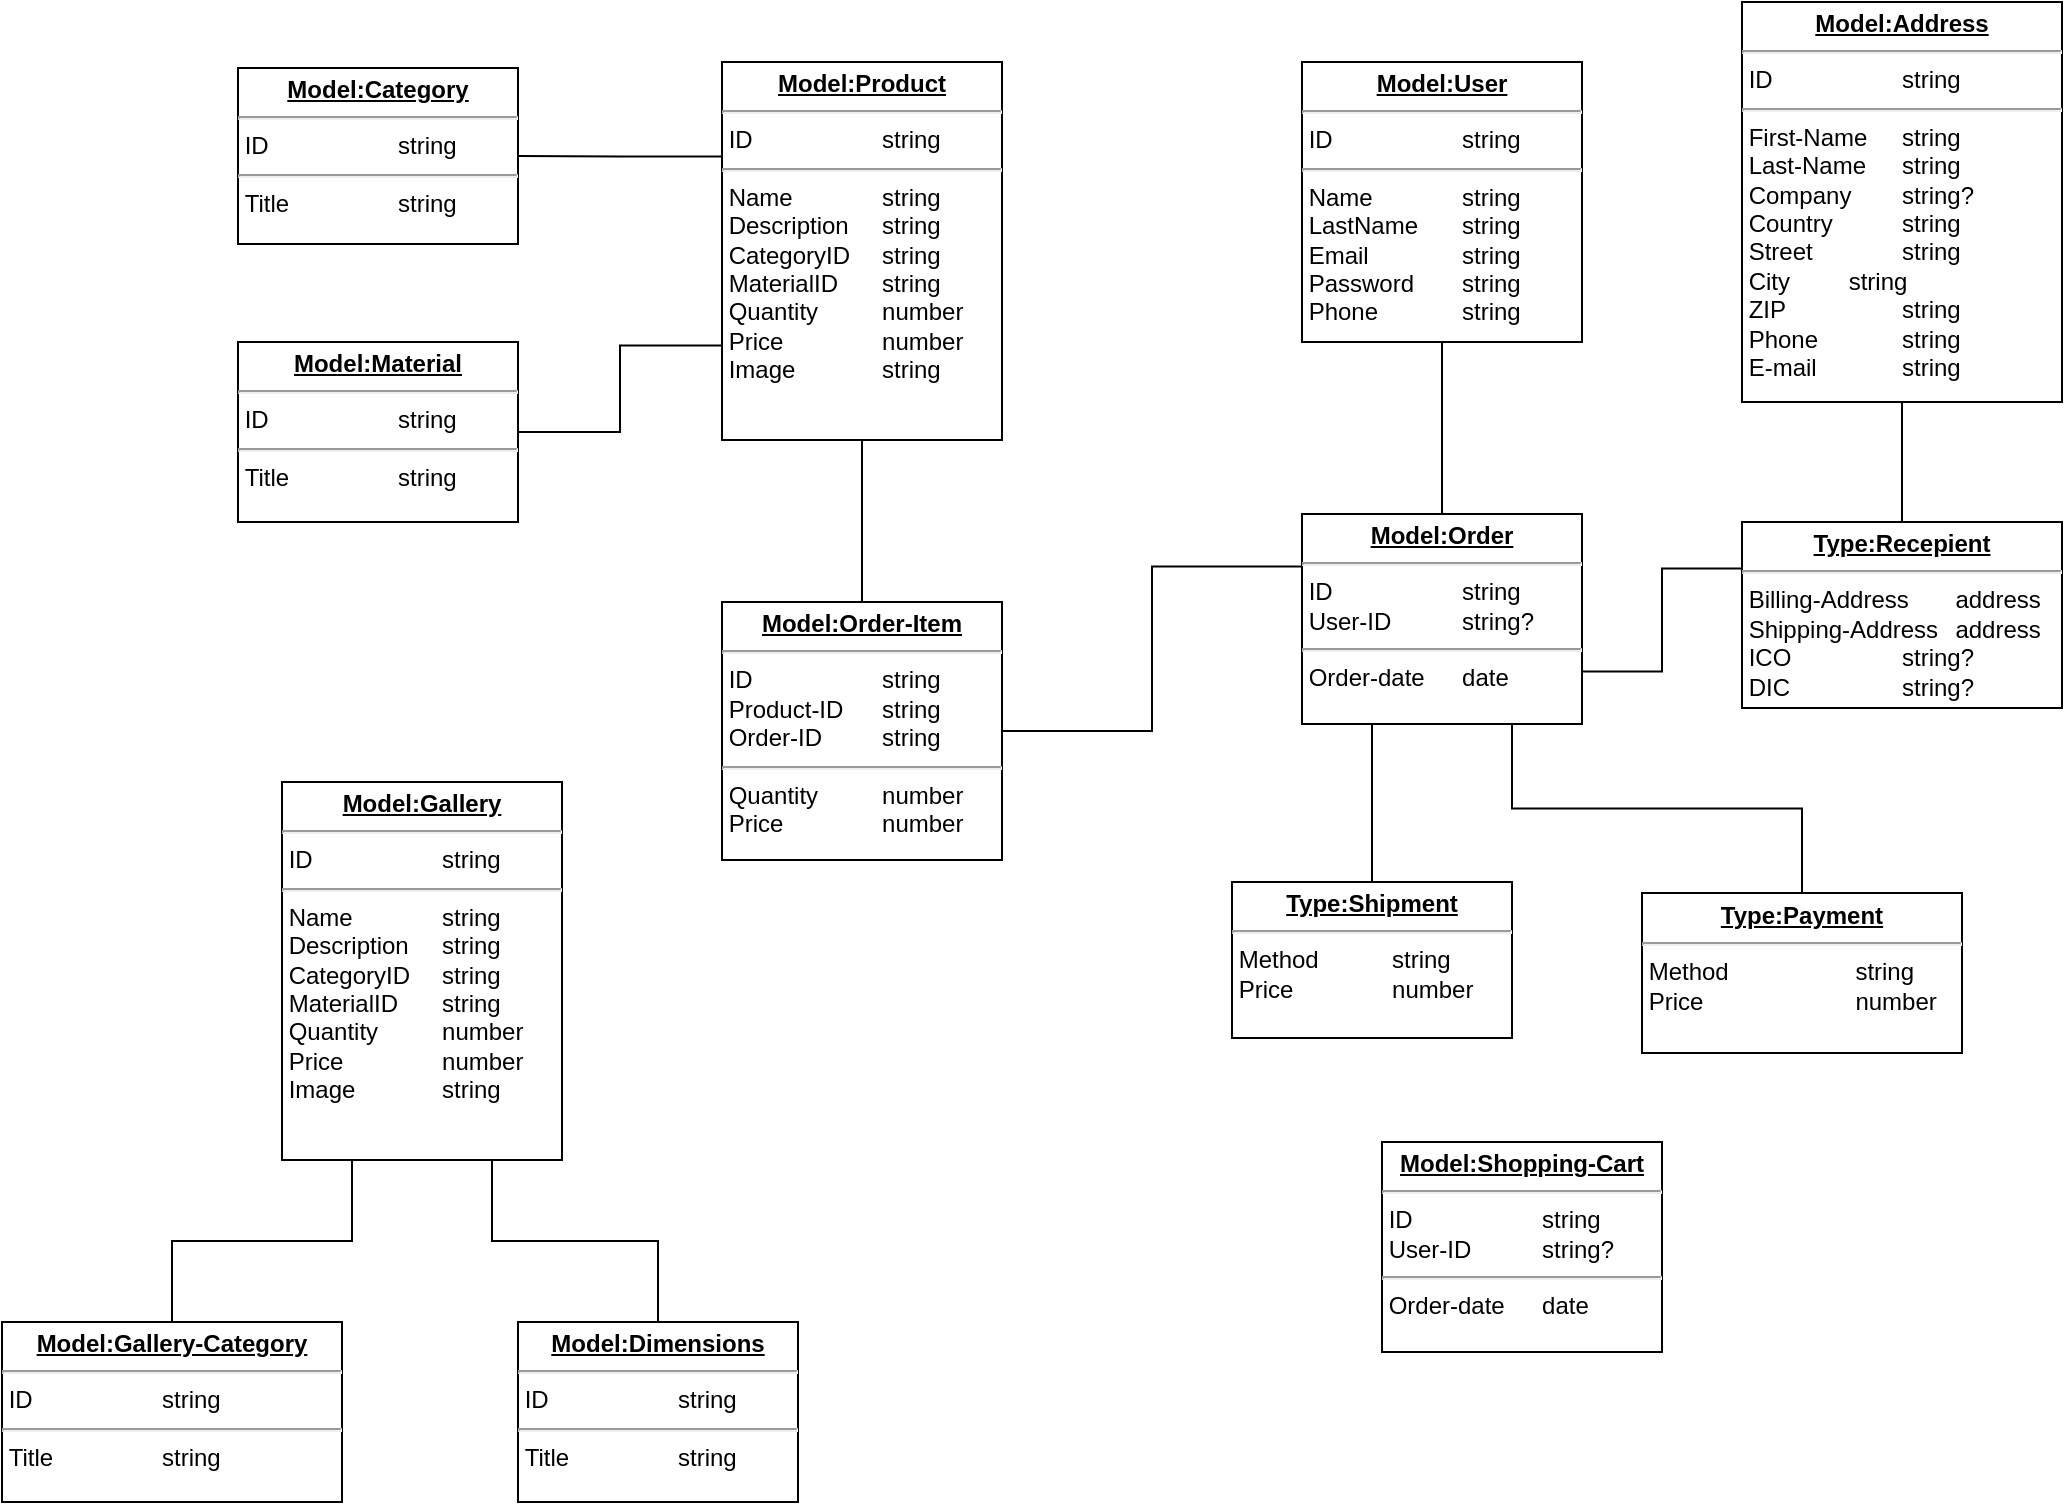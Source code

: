 <mxfile version="21.6.2" type="device">
  <diagram name="Page-1" id="a7904f86-f2b4-8e86-fa97-74104820619b">
    <mxGraphModel dx="2074" dy="1119" grid="1" gridSize="10" guides="1" tooltips="1" connect="1" arrows="1" fold="1" page="1" pageScale="1" pageWidth="1100" pageHeight="850" background="none" math="0" shadow="0">
      <root>
        <mxCell id="0" />
        <mxCell id="1" parent="0" />
        <mxCell id="yjo9sUvpNdn4HBGGoEXQ-42" style="edgeStyle=orthogonalEdgeStyle;rounded=0;orthogonalLoop=1;jettySize=auto;html=1;exitX=0.5;exitY=1;exitDx=0;exitDy=0;entryX=0.5;entryY=0;entryDx=0;entryDy=0;endArrow=none;endFill=0;" parent="1" source="24794b860abc3c2d-21" target="yjo9sUvpNdn4HBGGoEXQ-7" edge="1">
          <mxGeometry relative="1" as="geometry" />
        </mxCell>
        <mxCell id="24794b860abc3c2d-21" value="&lt;p style=&quot;margin: 0px ; margin-top: 4px ; text-align: center ; text-decoration: underline&quot;&gt;&lt;b&gt;Model:User&lt;/b&gt;&lt;/p&gt;&lt;hr&gt;&lt;div&gt;&amp;nbsp;ID&lt;span style=&quot;white-space: pre;&quot;&gt;&#x9;&lt;/span&gt;&lt;span style=&quot;white-space: pre;&quot;&gt;&#x9;&lt;/span&gt;&lt;span style=&quot;white-space: pre;&quot;&gt;&#x9;&lt;/span&gt;string&lt;/div&gt;&lt;div&gt;&lt;hr&gt;&amp;nbsp;Name&lt;span style=&quot;white-space: pre;&quot;&gt;&#x9;&lt;/span&gt;&lt;span style=&quot;white-space: pre;&quot;&gt;&#x9;&lt;/span&gt;string&lt;/div&gt;&lt;div&gt;&amp;nbsp;LastName&lt;span style=&quot;white-space: pre;&quot;&gt;&#x9;&lt;/span&gt;string&lt;/div&gt;&lt;div&gt;&amp;nbsp;Email&lt;span style=&quot;white-space: pre;&quot;&gt;&#x9;&lt;/span&gt;&lt;span style=&quot;white-space: pre;&quot;&gt;&#x9;&lt;/span&gt;string&lt;/div&gt;&lt;div&gt;&amp;nbsp;Password&lt;span style=&quot;white-space: pre;&quot;&gt;&#x9;&lt;/span&gt;string&lt;/div&gt;&lt;div&gt;&amp;nbsp;Phone&lt;span style=&quot;white-space: pre;&quot;&gt;&#x9;&lt;/span&gt;&lt;span style=&quot;white-space: pre;&quot;&gt;&#x9;&lt;/span&gt;string&lt;br&gt;&lt;/div&gt;&lt;div&gt;&lt;br&gt;&lt;/div&gt;&lt;div&gt;&amp;nbsp;&lt;br&gt;&lt;/div&gt;" style="verticalAlign=top;align=left;overflow=fill;fontSize=12;fontFamily=Helvetica;html=1;rounded=0;shadow=0;comic=0;labelBackgroundColor=none;strokeWidth=1" parent="1" vertex="1">
          <mxGeometry x="700" y="40" width="140" height="140" as="geometry" />
        </mxCell>
        <mxCell id="yjo9sUvpNdn4HBGGoEXQ-41" style="edgeStyle=orthogonalEdgeStyle;rounded=0;orthogonalLoop=1;jettySize=auto;html=1;exitX=0;exitY=0.25;exitDx=0;exitDy=0;entryX=1;entryY=0.75;entryDx=0;entryDy=0;endArrow=none;endFill=0;" parent="1" source="yjo9sUvpNdn4HBGGoEXQ-1" target="yjo9sUvpNdn4HBGGoEXQ-7" edge="1">
          <mxGeometry relative="1" as="geometry" />
        </mxCell>
        <mxCell id="SQNjvXRtJoN_OJVXjRYW-7" style="edgeStyle=orthogonalEdgeStyle;rounded=0;orthogonalLoop=1;jettySize=auto;html=1;exitX=0.5;exitY=0;exitDx=0;exitDy=0;endArrow=none;endFill=0;" edge="1" parent="1" source="yjo9sUvpNdn4HBGGoEXQ-1" target="SQNjvXRtJoN_OJVXjRYW-3">
          <mxGeometry relative="1" as="geometry" />
        </mxCell>
        <mxCell id="yjo9sUvpNdn4HBGGoEXQ-1" value="&lt;p style=&quot;margin: 0px ; margin-top: 4px ; text-align: center ; text-decoration: underline&quot;&gt;&lt;b&gt;Type:Recepient&lt;/b&gt;&lt;br&gt;&lt;/p&gt;&lt;hr&gt;&lt;div&gt;&amp;nbsp;Billing-Address&lt;span style=&quot;white-space: pre;&quot;&gt;&#x9;&lt;/span&gt;address&lt;span style=&quot;white-space: pre;&quot;&gt;&#x9;&lt;/span&gt;&lt;/div&gt;&lt;div&gt;&amp;nbsp;Shipping-Address&lt;span style=&quot;white-space: pre;&quot;&gt;&#x9;&lt;/span&gt;address&lt;br&gt;&lt;/div&gt;&lt;div&gt;&amp;nbsp;ICO&lt;span style=&quot;white-space: pre;&quot;&gt;&#x9;&lt;/span&gt;&lt;span style=&quot;white-space: pre;&quot;&gt;&#x9;&lt;/span&gt;&lt;span style=&quot;white-space: pre;&quot;&gt;&#x9;&lt;/span&gt;string?&lt;/div&gt;&lt;div&gt;&lt;span style=&quot;white-space: pre;&quot;&gt; DIC&lt;span style=&quot;white-space: pre;&quot;&gt;&#x9;&lt;/span&gt;&lt;span style=&quot;white-space: pre;&quot;&gt;&#x9;&lt;/span&gt;&lt;span style=&quot;white-space: pre;&quot;&gt;&#x9;&lt;/span&gt;string&lt;/span&gt;&lt;span style=&quot;white-space: pre;&quot;&gt;?&lt;br&gt;&lt;/span&gt;&lt;/div&gt;&lt;div&gt;&lt;span style=&quot;white-space: pre;&quot;&gt;&lt;/span&gt;&lt;span style=&quot;white-space: pre;&quot;&gt;&lt;/span&gt;&lt;span style=&quot;white-space: pre;&quot;&gt;&#x9;&lt;/span&gt;&lt;span style=&quot;white-space: pre;&quot;&gt;&#x9;&lt;/span&gt;&lt;br&gt;&lt;/div&gt;&lt;div&gt;&lt;br&gt;&lt;/div&gt;&lt;div&gt;&lt;br&gt;&lt;/div&gt;&lt;div&gt;&amp;nbsp;&lt;br&gt;&lt;/div&gt;" style="verticalAlign=top;align=left;overflow=fill;fontSize=12;fontFamily=Helvetica;html=1;rounded=0;shadow=0;comic=0;labelBackgroundColor=none;strokeWidth=1" parent="1" vertex="1">
          <mxGeometry x="920" y="270" width="160" height="93" as="geometry" />
        </mxCell>
        <mxCell id="SQNjvXRtJoN_OJVXjRYW-8" style="edgeStyle=orthogonalEdgeStyle;rounded=0;orthogonalLoop=1;jettySize=auto;html=1;exitX=0;exitY=0.25;exitDx=0;exitDy=0;entryX=1;entryY=0.5;entryDx=0;entryDy=0;endArrow=none;endFill=0;" edge="1" parent="1" source="yjo9sUvpNdn4HBGGoEXQ-3" target="SQNjvXRtJoN_OJVXjRYW-2">
          <mxGeometry relative="1" as="geometry" />
        </mxCell>
        <mxCell id="SQNjvXRtJoN_OJVXjRYW-9" style="edgeStyle=orthogonalEdgeStyle;rounded=0;orthogonalLoop=1;jettySize=auto;html=1;exitX=0;exitY=0.75;exitDx=0;exitDy=0;entryX=1;entryY=0.5;entryDx=0;entryDy=0;endArrow=none;endFill=0;" edge="1" parent="1" source="yjo9sUvpNdn4HBGGoEXQ-3" target="SQNjvXRtJoN_OJVXjRYW-1">
          <mxGeometry relative="1" as="geometry" />
        </mxCell>
        <mxCell id="yjo9sUvpNdn4HBGGoEXQ-3" value="&lt;p style=&quot;margin: 0px ; margin-top: 4px ; text-align: center ; text-decoration: underline&quot;&gt;&lt;b&gt;Model:Product&lt;/b&gt;&lt;/p&gt;&lt;hr&gt;&lt;div&gt;&amp;nbsp;ID&lt;span style=&quot;white-space: pre;&quot;&gt;&#x9;&lt;/span&gt;&lt;span style=&quot;white-space: pre;&quot;&gt;&#x9;&lt;/span&gt;&lt;span style=&quot;white-space: pre;&quot;&gt;&#x9;&lt;/span&gt;string&lt;/div&gt;&lt;div&gt;&lt;hr&gt;&amp;nbsp;Name&lt;span style=&quot;white-space: pre;&quot;&gt;&#x9;&lt;/span&gt;&lt;span style=&quot;white-space: pre;&quot;&gt;&#x9;&lt;/span&gt;string&lt;/div&gt;&lt;div&gt;&amp;nbsp;Description&lt;span style=&quot;white-space: pre;&quot;&gt;&#x9;&lt;/span&gt;string&lt;/div&gt;&lt;div&gt;&amp;nbsp;CategoryID&lt;span style=&quot;white-space: pre;&quot;&gt;&#x9;&lt;/span&gt;string&lt;/div&gt;&lt;div&gt;&amp;nbsp;MaterialID&lt;span style=&quot;white-space: pre;&quot;&gt;&#x9;&lt;/span&gt;string&lt;br&gt;&lt;/div&gt;&lt;div&gt;&amp;nbsp;Quantity&lt;span style=&quot;white-space: pre;&quot;&gt;&#x9;&lt;/span&gt;&lt;span style=&quot;white-space: pre;&quot;&gt;&#x9;&lt;/span&gt;number&lt;br&gt;&lt;/div&gt;&lt;div&gt;&amp;nbsp;Price&lt;span style=&quot;white-space: pre;&quot;&gt;&#x9;&lt;/span&gt;&lt;span style=&quot;white-space: pre;&quot;&gt;&#x9;&lt;/span&gt;number&lt;br&gt;&lt;/div&gt;&lt;div&gt;&amp;nbsp;Image&lt;span style=&quot;white-space: pre;&quot;&gt;&#x9;&lt;/span&gt;&lt;span style=&quot;white-space: pre;&quot;&gt;&#x9;&lt;/span&gt;string&lt;br&gt;&lt;/div&gt;&lt;div&gt;&lt;br&gt;&lt;/div&gt;&lt;div&gt;&amp;nbsp;&lt;br&gt;&lt;/div&gt;&lt;div&gt;&lt;br&gt;&lt;/div&gt;&lt;div&gt;&lt;br&gt;&lt;/div&gt;&lt;div&gt;&lt;br&gt;&lt;/div&gt;&lt;div&gt;&lt;br&gt;&lt;/div&gt;&lt;div&gt;&lt;br&gt;&lt;/div&gt;&lt;div&gt;&amp;nbsp;&lt;br&gt;&lt;/div&gt;" style="verticalAlign=top;align=left;overflow=fill;fontSize=12;fontFamily=Helvetica;html=1;rounded=0;shadow=0;comic=0;labelBackgroundColor=none;strokeWidth=1" parent="1" vertex="1">
          <mxGeometry x="410" y="40" width="140" height="189" as="geometry" />
        </mxCell>
        <mxCell id="yjo9sUvpNdn4HBGGoEXQ-39" style="edgeStyle=orthogonalEdgeStyle;rounded=0;orthogonalLoop=1;jettySize=auto;html=1;exitX=0.75;exitY=1;exitDx=0;exitDy=0;entryX=0.5;entryY=0;entryDx=0;entryDy=0;endArrow=none;endFill=0;" parent="1" source="yjo9sUvpNdn4HBGGoEXQ-7" target="yjo9sUvpNdn4HBGGoEXQ-8" edge="1">
          <mxGeometry relative="1" as="geometry" />
        </mxCell>
        <mxCell id="yjo9sUvpNdn4HBGGoEXQ-44" style="edgeStyle=orthogonalEdgeStyle;rounded=0;orthogonalLoop=1;jettySize=auto;html=1;exitX=0;exitY=0.25;exitDx=0;exitDy=0;entryX=1;entryY=0.5;entryDx=0;entryDy=0;endArrow=none;endFill=0;" parent="1" source="yjo9sUvpNdn4HBGGoEXQ-7" target="yjo9sUvpNdn4HBGGoEXQ-14" edge="1">
          <mxGeometry relative="1" as="geometry" />
        </mxCell>
        <mxCell id="yjo9sUvpNdn4HBGGoEXQ-7" value="&lt;p style=&quot;margin: 0px ; margin-top: 4px ; text-align: center ; text-decoration: underline&quot;&gt;&lt;b&gt;Model:Order&lt;/b&gt;&lt;/p&gt;&lt;hr&gt;&lt;div&gt;&amp;nbsp;ID&lt;span style=&quot;white-space: pre;&quot;&gt;&#x9;&lt;/span&gt;&lt;span style=&quot;white-space: pre;&quot;&gt;&#x9;&lt;/span&gt;&lt;span style=&quot;white-space: pre;&quot;&gt;&#x9;&lt;/span&gt;string&lt;/div&gt;&lt;div&gt;&amp;nbsp;User-ID&lt;span style=&quot;white-space: pre;&quot;&gt;&#x9;&lt;/span&gt;&lt;span style=&quot;white-space: pre;&quot;&gt;&#x9;&lt;/span&gt;string?&lt;/div&gt;&lt;div&gt;&lt;hr&gt;&amp;nbsp;Order-date&lt;span style=&quot;white-space: pre;&quot;&gt;&#x9;&lt;/span&gt;date&lt;/div&gt;&lt;div&gt;&lt;br&gt;&lt;/div&gt;&lt;div&gt;&amp;nbsp;&lt;br&gt;&lt;/div&gt;&lt;br&gt;&lt;div&gt;&lt;br&gt;&lt;/div&gt;&lt;div&gt;&amp;nbsp;&lt;br&gt;&lt;/div&gt;" style="verticalAlign=top;align=left;overflow=fill;fontSize=12;fontFamily=Helvetica;html=1;rounded=0;shadow=0;comic=0;labelBackgroundColor=none;strokeWidth=1" parent="1" vertex="1">
          <mxGeometry x="700" y="266" width="140" height="105" as="geometry" />
        </mxCell>
        <mxCell id="yjo9sUvpNdn4HBGGoEXQ-8" value="&lt;p style=&quot;margin: 0px ; margin-top: 4px ; text-align: center ; text-decoration: underline&quot;&gt;&lt;b&gt;Type:Payment&lt;/b&gt;&lt;/p&gt;&lt;hr&gt;&lt;div&gt;&amp;nbsp;Method&lt;span style=&quot;white-space: pre;&quot;&gt;&#x9;&lt;/span&gt;&lt;span style=&quot;white-space: pre;&quot;&gt;&#x9;&lt;/span&gt;&lt;span style=&quot;white-space: pre;&quot;&gt;&#x9;&lt;/span&gt;string&lt;/div&gt;&lt;div&gt;&amp;nbsp;Price&lt;span style=&quot;white-space: pre;&quot;&gt;&#x9;&lt;/span&gt;&lt;span style=&quot;white-space: pre;&quot;&gt;&#x9;&lt;/span&gt;&lt;span style=&quot;white-space: pre;&quot;&gt;&#x9;&lt;/span&gt;number&lt;br&gt;&lt;/div&gt;&lt;div&gt;&amp;nbsp;&lt;br&gt;&lt;/div&gt;" style="verticalAlign=top;align=left;overflow=fill;fontSize=12;fontFamily=Helvetica;html=1;rounded=0;shadow=0;comic=0;labelBackgroundColor=none;strokeWidth=1" parent="1" vertex="1">
          <mxGeometry x="870" y="455.5" width="160" height="80" as="geometry" />
        </mxCell>
        <mxCell id="yjo9sUvpNdn4HBGGoEXQ-27" style="edgeStyle=orthogonalEdgeStyle;rounded=0;orthogonalLoop=1;jettySize=auto;html=1;exitX=0.5;exitY=0;exitDx=0;exitDy=0;entryX=0.5;entryY=1;entryDx=0;entryDy=0;endArrow=none;endFill=0;" parent="1" source="yjo9sUvpNdn4HBGGoEXQ-14" target="yjo9sUvpNdn4HBGGoEXQ-3" edge="1">
          <mxGeometry relative="1" as="geometry" />
        </mxCell>
        <mxCell id="yjo9sUvpNdn4HBGGoEXQ-14" value="&lt;p style=&quot;margin: 0px ; margin-top: 4px ; text-align: center ; text-decoration: underline&quot;&gt;&lt;b&gt;Model:Order-Item&lt;/b&gt;&lt;/p&gt;&lt;hr&gt;&lt;div&gt;&amp;nbsp;ID&lt;span style=&quot;white-space: pre;&quot;&gt;&#x9;&lt;/span&gt;&lt;span style=&quot;white-space: pre;&quot;&gt;&#x9;&lt;/span&gt;&lt;span style=&quot;white-space: pre;&quot;&gt;&#x9;&lt;/span&gt;string&lt;/div&gt;&lt;div&gt;&amp;nbsp;Product-ID&lt;span style=&quot;white-space: pre;&quot;&gt;&#x9;&lt;/span&gt;string&lt;/div&gt;&lt;div&gt;&amp;nbsp;Order-ID&lt;span style=&quot;white-space: pre;&quot;&gt;&#x9;&lt;/span&gt;&lt;span style=&quot;white-space: pre;&quot;&gt;&#x9;&lt;/span&gt;string&lt;/div&gt;&lt;div&gt;&lt;hr&gt;&amp;nbsp;Quantity&lt;span style=&quot;white-space: pre;&quot;&gt;&#x9;&lt;/span&gt;&lt;span style=&quot;white-space: pre;&quot;&gt;&#x9;&lt;/span&gt;number&lt;/div&gt;&lt;div&gt;&amp;nbsp;Price&lt;span style=&quot;white-space: pre;&quot;&gt;&#x9;&lt;/span&gt;&lt;span style=&quot;white-space: pre;&quot;&gt;&#x9;&lt;/span&gt;number&lt;br&gt;&lt;/div&gt;&lt;div&gt;&amp;nbsp;&lt;br&gt;&lt;/div&gt;&lt;br&gt;&lt;div&gt;&lt;br&gt;&lt;/div&gt;&lt;div&gt;&amp;nbsp;&lt;br&gt;&lt;/div&gt;" style="verticalAlign=top;align=left;overflow=fill;fontSize=12;fontFamily=Helvetica;html=1;rounded=0;shadow=0;comic=0;labelBackgroundColor=none;strokeWidth=1" parent="1" vertex="1">
          <mxGeometry x="410" y="310" width="140" height="129" as="geometry" />
        </mxCell>
        <mxCell id="yjo9sUvpNdn4HBGGoEXQ-40" style="edgeStyle=orthogonalEdgeStyle;rounded=0;orthogonalLoop=1;jettySize=auto;html=1;exitX=0.5;exitY=0;exitDx=0;exitDy=0;entryX=0.25;entryY=1;entryDx=0;entryDy=0;endArrow=none;endFill=0;" parent="1" source="yjo9sUvpNdn4HBGGoEXQ-19" target="yjo9sUvpNdn4HBGGoEXQ-7" edge="1">
          <mxGeometry relative="1" as="geometry" />
        </mxCell>
        <mxCell id="yjo9sUvpNdn4HBGGoEXQ-19" value="&lt;p style=&quot;margin: 0px ; margin-top: 4px ; text-align: center ; text-decoration: underline&quot;&gt;&lt;b&gt;Type:Shipment&lt;/b&gt;&lt;/p&gt;&lt;div&gt;&lt;hr&gt;&amp;nbsp;Method&lt;span style=&quot;white-space: pre;&quot;&gt;&#x9;&lt;/span&gt;&lt;span style=&quot;white-space: pre;&quot;&gt;&#x9;&lt;/span&gt;string&lt;/div&gt;&lt;div&gt;&amp;nbsp;Price&lt;span style=&quot;white-space: pre;&quot;&gt;&#x9;&lt;/span&gt;&lt;span style=&quot;white-space: pre;&quot;&gt;&#x9;&lt;/span&gt;number&lt;br&gt;&lt;/div&gt;&amp;nbsp;&lt;br&gt;&lt;div&gt;&lt;br&gt;&lt;/div&gt;&lt;div&gt;&amp;nbsp;&lt;br&gt;&lt;/div&gt;" style="verticalAlign=top;align=left;overflow=fill;fontSize=12;fontFamily=Helvetica;html=1;rounded=0;shadow=0;comic=0;labelBackgroundColor=none;strokeWidth=1" parent="1" vertex="1">
          <mxGeometry x="665" y="450" width="140" height="78" as="geometry" />
        </mxCell>
        <mxCell id="SQNjvXRtJoN_OJVXjRYW-1" value="&lt;p style=&quot;margin: 0px ; margin-top: 4px ; text-align: center ; text-decoration: underline&quot;&gt;&lt;b&gt;Model:Material&lt;/b&gt;&lt;br&gt;&lt;/p&gt;&lt;div&gt;&lt;hr&gt;&lt;/div&gt;&lt;div&gt;&amp;nbsp;ID&lt;span style=&quot;white-space: pre;&quot;&gt;&#x9;&lt;/span&gt;&lt;span style=&quot;white-space: pre;&quot;&gt;&#x9;&lt;/span&gt;&lt;span style=&quot;white-space: pre;&quot;&gt;&#x9;&lt;/span&gt;string&lt;br&gt;&lt;hr&gt;&lt;/div&gt;&lt;div&gt;&amp;nbsp;Title&lt;span style=&quot;white-space: pre;&quot;&gt;&#x9;&lt;/span&gt;&lt;span style=&quot;white-space: pre;&quot;&gt;&#x9;&lt;/span&gt;string&lt;br&gt;&lt;/div&gt;&amp;nbsp;&lt;br&gt;&lt;div&gt;&lt;br&gt;&lt;/div&gt;&lt;div&gt;&amp;nbsp;&lt;br&gt;&lt;/div&gt;" style="verticalAlign=top;align=left;overflow=fill;fontSize=12;fontFamily=Helvetica;html=1;rounded=0;shadow=0;comic=0;labelBackgroundColor=none;strokeWidth=1" vertex="1" parent="1">
          <mxGeometry x="168" y="180" width="140" height="90" as="geometry" />
        </mxCell>
        <mxCell id="SQNjvXRtJoN_OJVXjRYW-2" value="&lt;p style=&quot;margin: 0px ; margin-top: 4px ; text-align: center ; text-decoration: underline&quot;&gt;&lt;b&gt;Model:Category&lt;/b&gt;&lt;br&gt;&lt;/p&gt;&lt;div&gt;&lt;hr&gt;&amp;nbsp;ID&lt;span style=&quot;white-space: pre;&quot;&gt;&#x9;&lt;/span&gt;&lt;span style=&quot;white-space: pre;&quot;&gt;&#x9;&lt;/span&gt;&lt;span style=&quot;white-space: pre;&quot;&gt;&#x9;&lt;/span&gt;string&lt;hr&gt;&lt;/div&gt;&lt;div&gt;&amp;nbsp;Title&lt;span style=&quot;white-space: pre;&quot;&gt;&#x9;&lt;/span&gt;&lt;span style=&quot;white-space: pre;&quot;&gt;&#x9;&lt;/span&gt;string&lt;span style=&quot;white-space: pre;&quot;&gt;&#x9;&lt;/span&gt;&lt;span style=&quot;white-space: pre;&quot;&gt;&#x9;&lt;/span&gt;&lt;br&gt;&lt;/div&gt;&amp;nbsp;&lt;br&gt;&lt;div&gt;&lt;br&gt;&lt;/div&gt;&lt;div&gt;&amp;nbsp;&lt;br&gt;&lt;/div&gt;" style="verticalAlign=top;align=left;overflow=fill;fontSize=12;fontFamily=Helvetica;html=1;rounded=0;shadow=0;comic=0;labelBackgroundColor=none;strokeWidth=1" vertex="1" parent="1">
          <mxGeometry x="168" y="43" width="140" height="88" as="geometry" />
        </mxCell>
        <mxCell id="SQNjvXRtJoN_OJVXjRYW-3" value="&lt;p style=&quot;margin: 0px ; margin-top: 4px ; text-align: center ; text-decoration: underline&quot;&gt;&lt;b&gt;Model:Address&lt;/b&gt;&lt;br&gt;&lt;/p&gt;&lt;hr&gt;&lt;div&gt;&amp;nbsp;ID&lt;span style=&quot;white-space: pre;&quot;&gt;&#x9;&lt;/span&gt;&lt;span style=&quot;white-space: pre;&quot;&gt;&#x9;&lt;/span&gt;&lt;span style=&quot;white-space: pre;&quot;&gt;&#x9;&lt;/span&gt;string&lt;hr&gt;&lt;div&gt;&amp;nbsp;First-Name&lt;span style=&quot;white-space: pre;&quot;&gt;&#x9;&lt;/span&gt;string&lt;/div&gt;&lt;div&gt;&amp;nbsp;Last-Name&lt;span style=&quot;white-space: pre;&quot;&gt;&#x9;&lt;/span&gt;string&lt;/div&gt;&lt;div&gt;&amp;nbsp;Company&lt;span style=&quot;white-space: pre;&quot;&gt;&#x9;&lt;/span&gt;string?&lt;/div&gt;&lt;div&gt;&amp;nbsp;Country&lt;span style=&quot;white-space: pre;&quot;&gt;&#x9;&lt;/span&gt;&lt;span style=&quot;white-space: pre;&quot;&gt;&#x9;&lt;/span&gt;string&lt;/div&gt;&lt;div&gt;&amp;nbsp;Street&lt;span style=&quot;white-space: pre;&quot;&gt;&#x9;&lt;/span&gt;&lt;span style=&quot;white-space: pre;&quot;&gt;&#x9;&lt;/span&gt;string&lt;/div&gt;&lt;div&gt;&amp;nbsp;City&lt;span style=&quot;white-space: pre;&quot;&gt;&#x9;&lt;/span&gt;&lt;span style=&quot;white-space: pre;&quot;&gt;&#x9;&lt;/span&gt;string&lt;/div&gt;&lt;div&gt;&amp;nbsp;ZIP&lt;span style=&quot;white-space: pre;&quot;&gt;&#x9;&lt;/span&gt;&lt;span style=&quot;white-space: pre;&quot;&gt;&#x9;&lt;/span&gt;&lt;span style=&quot;white-space: pre;&quot;&gt;&#x9;&lt;/span&gt;string&lt;/div&gt;&lt;div&gt;&amp;nbsp;Phone&lt;span style=&quot;white-space: pre;&quot;&gt;&#x9;&lt;/span&gt;&lt;span style=&quot;white-space: pre;&quot;&gt;&#x9;&lt;/span&gt;string&lt;/div&gt;&lt;div&gt;&amp;nbsp;E-mail&lt;span style=&quot;white-space: pre;&quot;&gt;&#x9;&lt;/span&gt;&lt;span style=&quot;white-space: pre;&quot;&gt;&#x9;&lt;/span&gt;string&lt;/div&gt;&lt;/div&gt;&lt;div&gt;&amp;nbsp;&lt;br&gt;&lt;/div&gt;" style="verticalAlign=top;align=left;overflow=fill;fontSize=12;fontFamily=Helvetica;html=1;rounded=0;shadow=0;comic=0;labelBackgroundColor=none;strokeWidth=1" vertex="1" parent="1">
          <mxGeometry x="920" y="10" width="160" height="200" as="geometry" />
        </mxCell>
        <mxCell id="SQNjvXRtJoN_OJVXjRYW-14" style="edgeStyle=orthogonalEdgeStyle;rounded=0;orthogonalLoop=1;jettySize=auto;html=1;exitX=0.25;exitY=1;exitDx=0;exitDy=0;entryX=0.5;entryY=0;entryDx=0;entryDy=0;endArrow=none;endFill=0;" edge="1" parent="1" source="SQNjvXRtJoN_OJVXjRYW-10" target="SQNjvXRtJoN_OJVXjRYW-11">
          <mxGeometry relative="1" as="geometry" />
        </mxCell>
        <mxCell id="SQNjvXRtJoN_OJVXjRYW-15" style="edgeStyle=orthogonalEdgeStyle;rounded=0;orthogonalLoop=1;jettySize=auto;html=1;exitX=0.75;exitY=1;exitDx=0;exitDy=0;entryX=0.5;entryY=0;entryDx=0;entryDy=0;endArrow=none;endFill=0;" edge="1" parent="1" source="SQNjvXRtJoN_OJVXjRYW-10" target="SQNjvXRtJoN_OJVXjRYW-12">
          <mxGeometry relative="1" as="geometry" />
        </mxCell>
        <mxCell id="SQNjvXRtJoN_OJVXjRYW-10" value="&lt;p style=&quot;margin: 0px ; margin-top: 4px ; text-align: center ; text-decoration: underline&quot;&gt;&lt;b&gt;Model:Gallery&lt;/b&gt;&lt;/p&gt;&lt;hr&gt;&lt;div&gt;&amp;nbsp;ID&lt;span style=&quot;white-space: pre;&quot;&gt;&#x9;&lt;/span&gt;&lt;span style=&quot;white-space: pre;&quot;&gt;&#x9;&lt;/span&gt;&lt;span style=&quot;white-space: pre;&quot;&gt;&#x9;&lt;/span&gt;string&lt;/div&gt;&lt;div&gt;&lt;hr&gt;&amp;nbsp;Name&lt;span style=&quot;white-space: pre;&quot;&gt;&#x9;&lt;/span&gt;&lt;span style=&quot;white-space: pre;&quot;&gt;&#x9;&lt;/span&gt;string&lt;/div&gt;&lt;div&gt;&amp;nbsp;Description&lt;span style=&quot;white-space: pre;&quot;&gt;&#x9;&lt;/span&gt;string&lt;/div&gt;&lt;div&gt;&amp;nbsp;CategoryID&lt;span style=&quot;white-space: pre;&quot;&gt;&#x9;&lt;/span&gt;string&lt;/div&gt;&lt;div&gt;&amp;nbsp;MaterialID&lt;span style=&quot;white-space: pre;&quot;&gt;&#x9;&lt;/span&gt;string&lt;br&gt;&lt;/div&gt;&lt;div&gt;&amp;nbsp;Quantity&lt;span style=&quot;white-space: pre;&quot;&gt;&#x9;&lt;/span&gt;&lt;span style=&quot;white-space: pre;&quot;&gt;&#x9;&lt;/span&gt;number&lt;br&gt;&lt;/div&gt;&lt;div&gt;&amp;nbsp;Price&lt;span style=&quot;white-space: pre;&quot;&gt;&#x9;&lt;/span&gt;&lt;span style=&quot;white-space: pre;&quot;&gt;&#x9;&lt;/span&gt;number&lt;br&gt;&lt;/div&gt;&lt;div&gt;&amp;nbsp;Image&lt;span style=&quot;white-space: pre;&quot;&gt;&#x9;&lt;/span&gt;&lt;span style=&quot;white-space: pre;&quot;&gt;&#x9;&lt;/span&gt;string&lt;br&gt;&lt;/div&gt;&lt;div&gt;&lt;br&gt;&lt;/div&gt;&lt;div&gt;&amp;nbsp;&lt;br&gt;&lt;/div&gt;&lt;div&gt;&lt;br&gt;&lt;/div&gt;&lt;div&gt;&lt;br&gt;&lt;/div&gt;&lt;div&gt;&lt;br&gt;&lt;/div&gt;&lt;div&gt;&lt;br&gt;&lt;/div&gt;&lt;div&gt;&lt;br&gt;&lt;/div&gt;&lt;div&gt;&amp;nbsp;&lt;br&gt;&lt;/div&gt;" style="verticalAlign=top;align=left;overflow=fill;fontSize=12;fontFamily=Helvetica;html=1;rounded=0;shadow=0;comic=0;labelBackgroundColor=none;strokeWidth=1" vertex="1" parent="1">
          <mxGeometry x="190" y="400" width="140" height="189" as="geometry" />
        </mxCell>
        <mxCell id="SQNjvXRtJoN_OJVXjRYW-11" value="&lt;p style=&quot;margin: 0px ; margin-top: 4px ; text-align: center ; text-decoration: underline&quot;&gt;&lt;b&gt;Model:Gallery-Category&lt;/b&gt;&lt;br&gt;&lt;/p&gt;&lt;div&gt;&lt;hr&gt;&amp;nbsp;ID&lt;span style=&quot;white-space: pre;&quot;&gt;&#x9;&lt;/span&gt;&lt;span style=&quot;white-space: pre;&quot;&gt;&#x9;&lt;/span&gt;&lt;span style=&quot;white-space: pre;&quot;&gt;&#x9;&lt;/span&gt;string&lt;hr&gt;&lt;/div&gt;&lt;div&gt;&amp;nbsp;Title&lt;span style=&quot;white-space: pre;&quot;&gt;&#x9;&lt;/span&gt;&lt;span style=&quot;white-space: pre;&quot;&gt;&#x9;&lt;/span&gt;string&lt;span style=&quot;white-space: pre;&quot;&gt;&#x9;&lt;/span&gt;&lt;span style=&quot;white-space: pre;&quot;&gt;&#x9;&lt;/span&gt;&lt;br&gt;&lt;/div&gt;&amp;nbsp;&lt;br&gt;&lt;div&gt;&lt;br&gt;&lt;/div&gt;&lt;div&gt;&amp;nbsp;&lt;br&gt;&lt;/div&gt;" style="verticalAlign=top;align=left;overflow=fill;fontSize=12;fontFamily=Helvetica;html=1;rounded=0;shadow=0;comic=0;labelBackgroundColor=none;strokeWidth=1" vertex="1" parent="1">
          <mxGeometry x="50" y="670" width="170" height="90" as="geometry" />
        </mxCell>
        <mxCell id="SQNjvXRtJoN_OJVXjRYW-12" value="&lt;p style=&quot;margin: 0px ; margin-top: 4px ; text-align: center ; text-decoration: underline&quot;&gt;&lt;b&gt;Model:Dimensions&lt;/b&gt;&lt;/p&gt;&lt;div&gt;&lt;hr&gt;&amp;nbsp;ID&lt;span style=&quot;white-space: pre;&quot;&gt;&#x9;&lt;/span&gt;&lt;span style=&quot;white-space: pre;&quot;&gt;&#x9;&lt;/span&gt;&lt;span style=&quot;white-space: pre;&quot;&gt;&#x9;&lt;/span&gt;string&lt;hr&gt;&lt;/div&gt;&lt;div&gt;&amp;nbsp;Title&lt;span style=&quot;white-space: pre;&quot;&gt;&#x9;&lt;/span&gt;&lt;span style=&quot;white-space: pre;&quot;&gt;&#x9;&lt;/span&gt;string&lt;span style=&quot;white-space: pre;&quot;&gt;&#x9;&lt;/span&gt;&lt;span style=&quot;white-space: pre;&quot;&gt;&#x9;&lt;/span&gt;&lt;br&gt;&lt;/div&gt;&amp;nbsp;&lt;br&gt;&lt;div&gt;&lt;br&gt;&lt;/div&gt;&lt;div&gt;&amp;nbsp;&lt;br&gt;&lt;/div&gt;" style="verticalAlign=top;align=left;overflow=fill;fontSize=12;fontFamily=Helvetica;html=1;rounded=0;shadow=0;comic=0;labelBackgroundColor=none;strokeWidth=1" vertex="1" parent="1">
          <mxGeometry x="308" y="670" width="140" height="90" as="geometry" />
        </mxCell>
        <mxCell id="SQNjvXRtJoN_OJVXjRYW-13" value="&lt;p style=&quot;margin: 0px ; margin-top: 4px ; text-align: center ; text-decoration: underline&quot;&gt;&lt;b&gt;Model:Shopping-Cart&lt;/b&gt;&lt;/p&gt;&lt;hr&gt;&lt;div&gt;&amp;nbsp;ID&lt;span style=&quot;white-space: pre;&quot;&gt;&#x9;&lt;/span&gt;&lt;span style=&quot;white-space: pre;&quot;&gt;&#x9;&lt;/span&gt;&lt;span style=&quot;white-space: pre;&quot;&gt;&#x9;&lt;/span&gt;string&lt;/div&gt;&lt;div&gt;&amp;nbsp;User-ID&lt;span style=&quot;white-space: pre;&quot;&gt;&#x9;&lt;/span&gt;&lt;span style=&quot;white-space: pre;&quot;&gt;&#x9;&lt;/span&gt;string?&lt;/div&gt;&lt;div&gt;&lt;hr&gt;&amp;nbsp;Order-date&lt;span style=&quot;white-space: pre;&quot;&gt;&#x9;&lt;/span&gt;date&lt;/div&gt;&lt;div&gt;&lt;br&gt;&lt;/div&gt;&lt;div&gt;&amp;nbsp;&lt;br&gt;&lt;/div&gt;&lt;br&gt;&lt;div&gt;&lt;br&gt;&lt;/div&gt;&lt;div&gt;&amp;nbsp;&lt;br&gt;&lt;/div&gt;" style="verticalAlign=top;align=left;overflow=fill;fontSize=12;fontFamily=Helvetica;html=1;rounded=0;shadow=0;comic=0;labelBackgroundColor=none;strokeWidth=1" vertex="1" parent="1">
          <mxGeometry x="740" y="580" width="140" height="105" as="geometry" />
        </mxCell>
      </root>
    </mxGraphModel>
  </diagram>
</mxfile>
